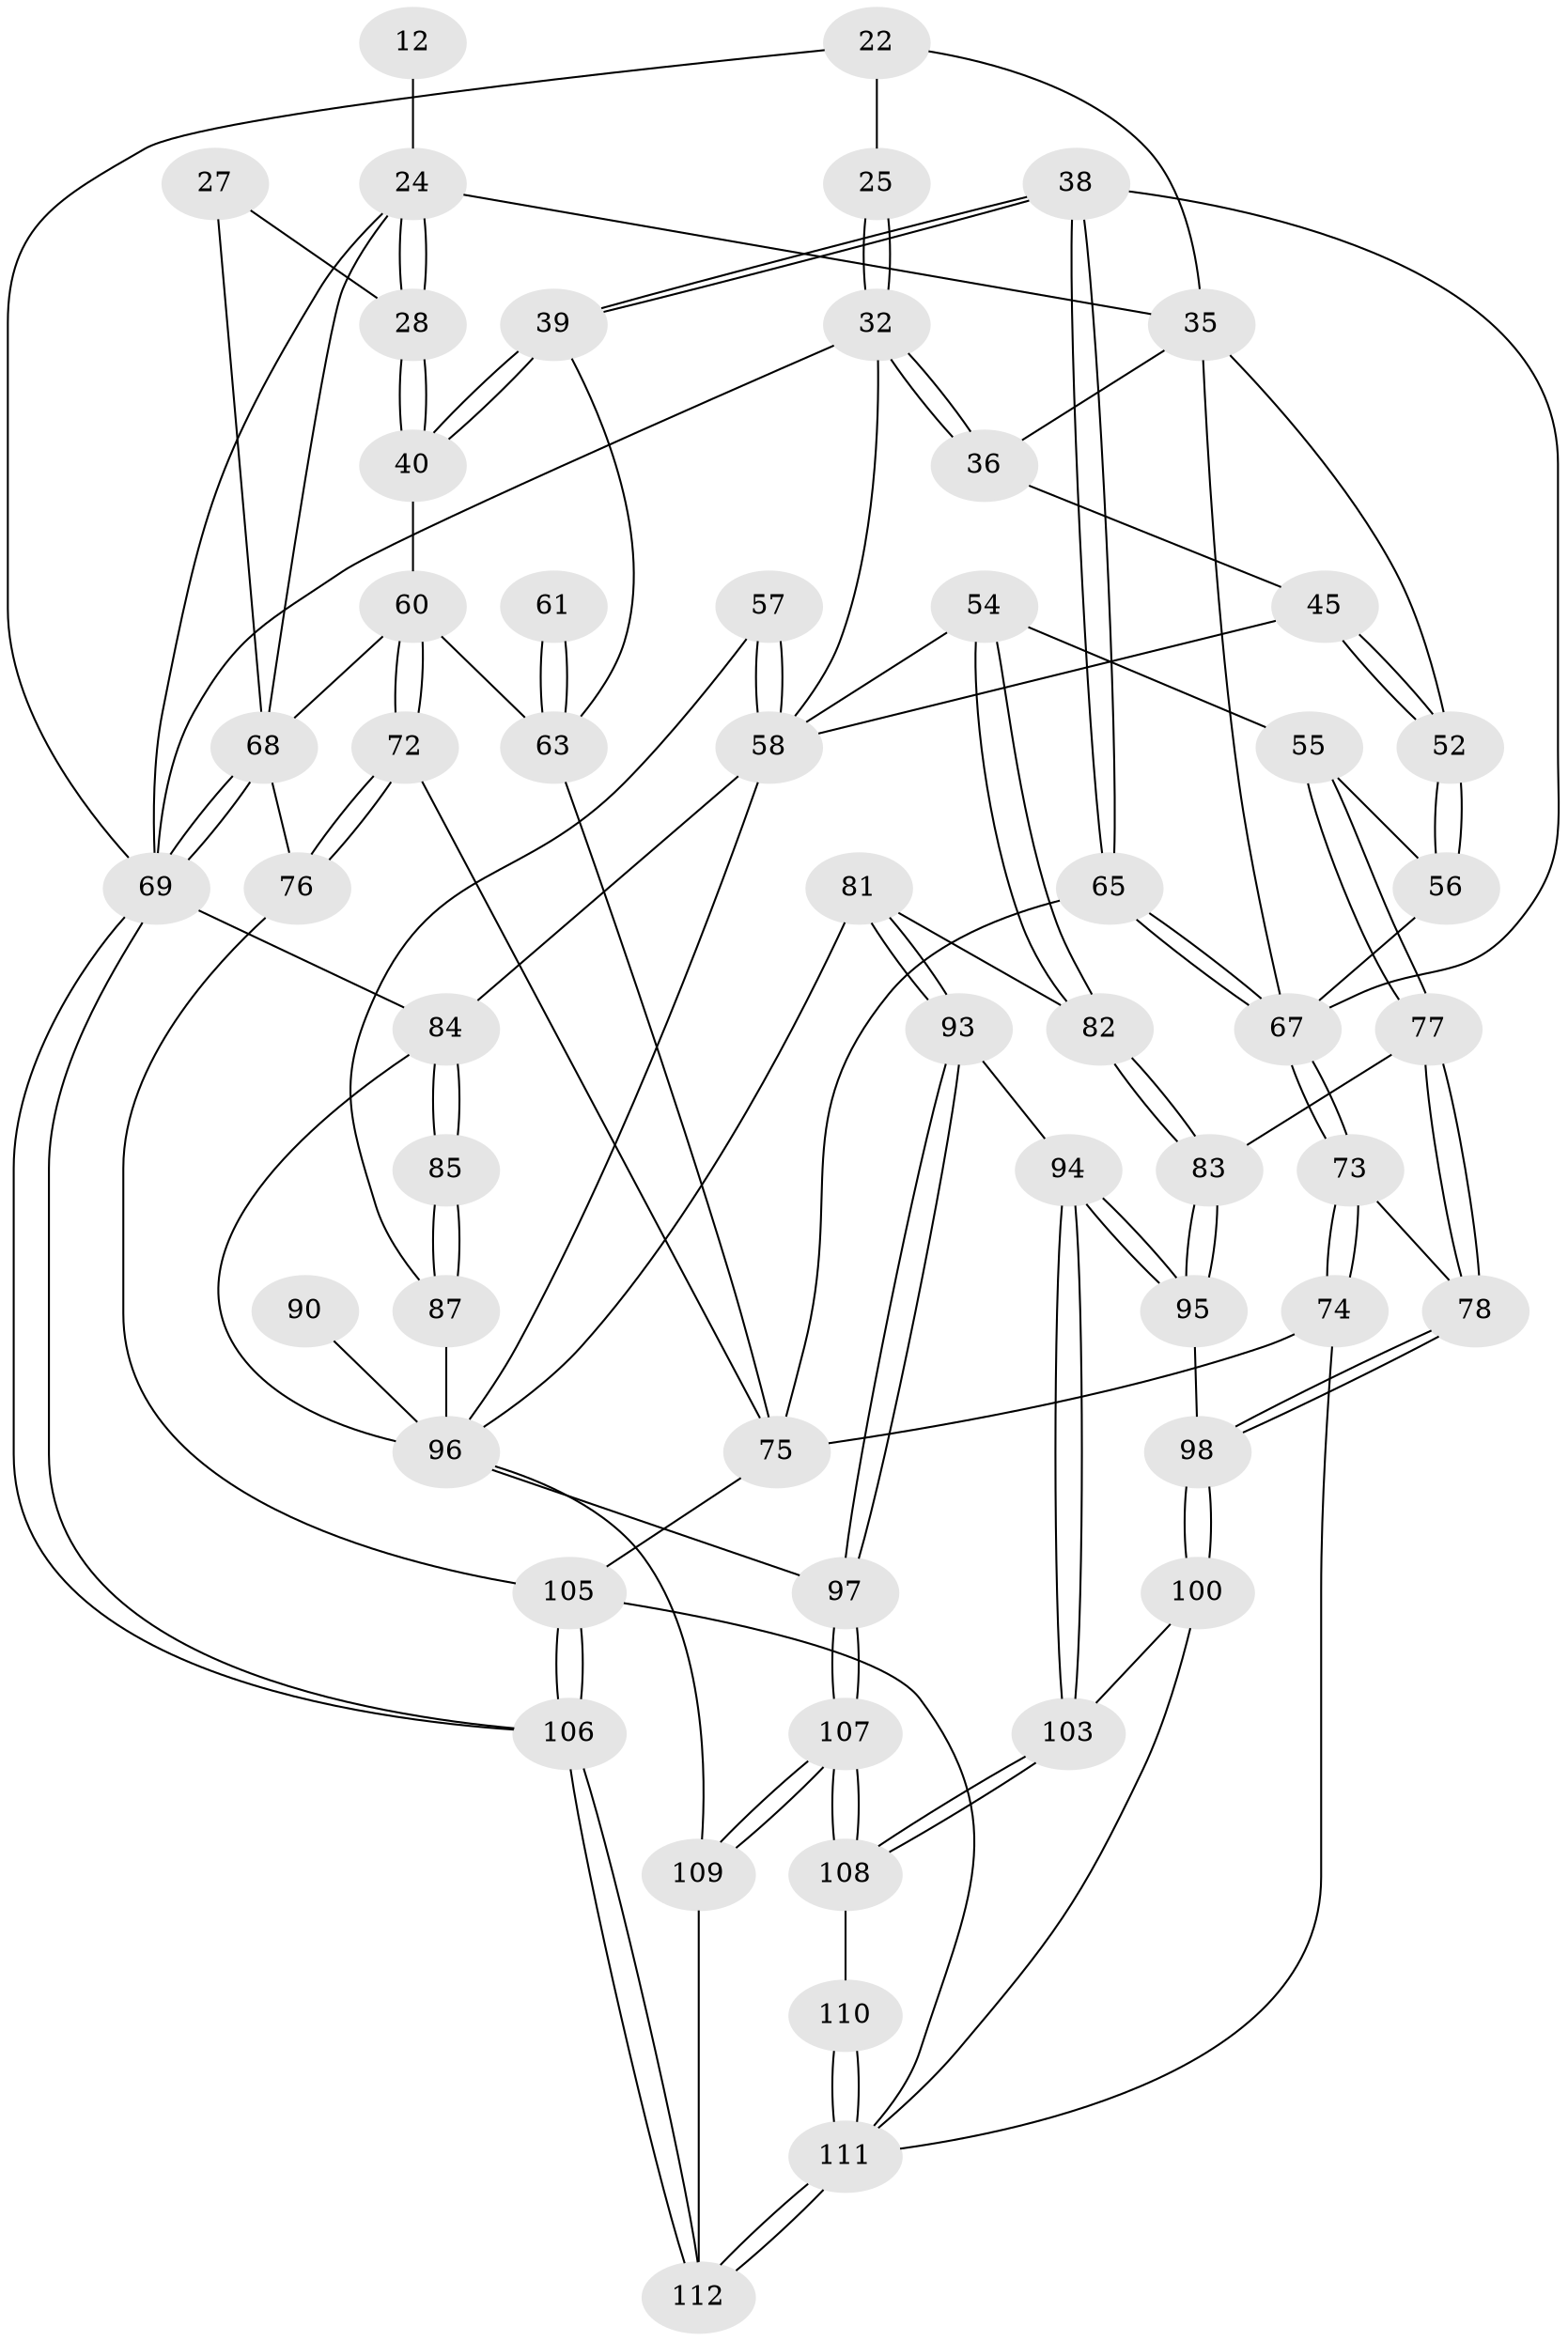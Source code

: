 // original degree distribution, {3: 0.026785714285714284, 5: 0.5267857142857143, 4: 0.22321428571428573, 6: 0.22321428571428573}
// Generated by graph-tools (version 1.1) at 2025/01/03/09/25 05:01:17]
// undirected, 56 vertices, 131 edges
graph export_dot {
graph [start="1"]
  node [color=gray90,style=filled];
  12 [pos="+0.5036557663074104+0.09991164536316223"];
  22 [pos="+0.6762103051880453+0.19068970295584248",super="+16+21"];
  24 [pos="+0.34459117880182666+0.132219494495581",super="+8+23+11"];
  25 [pos="+0.7975594741385182+0.20512867384206354"];
  27 [pos="+0.21323668660194928+0.12223111845816798"];
  28 [pos="+0.3331763231163804+0.15296011612468524"];
  32 [pos="+0.8155309181366134+0.23313966407163847",super="+31+18+19"];
  35 [pos="+0.5292790582879947+0.3056566834666891",super="+34+26+17"];
  36 [pos="+0.8108963204784199+0.23934638500656127"];
  38 [pos="+0.4325936116345216+0.3357704325348183"];
  39 [pos="+0.38868894759480477+0.3161984535354308"];
  40 [pos="+0.3261443814020269+0.21548778204713054"];
  45 [pos="+0.8340500975747042+0.3604572899650709"];
  52 [pos="+0.6946438774022433+0.3765317383337191"];
  54 [pos="+0.8006361760448831+0.5362659447062982"];
  55 [pos="+0.7196324295802399+0.505740955168669"];
  56 [pos="+0.702855913261874+0.49486958147848503"];
  57 [pos="+1+0.41446055263051285"];
  58 [pos="+1+0.4681476604360259",super="+53+43+42"];
  60 [pos="+0.1020256001186819+0.4897555235648756",super="+47"];
  61 [pos="+0.24929323022821487+0.4946530727100017"];
  63 [pos="+0.3006233110653734+0.5081087660285059",super="+49+50+62"];
  65 [pos="+0.4289988978430622+0.4713065094782483"];
  67 [pos="+0.5350945596939389+0.580238869646298",super="+64"];
  68 [pos="+0+0.6105920771429145",super="+48"];
  69 [pos="+0+1",super="+10+15+20"];
  72 [pos="+0.1392454286902371+0.6557317897661998"];
  73 [pos="+0.5150784345987873+0.6790113158673315"];
  74 [pos="+0.3857073376302518+0.7130006361960812"];
  75 [pos="+0.3309683789041561+0.7028470593019771",super="+70+71+66"];
  76 [pos="+0.14299755854431828+0.6980037098554477"];
  77 [pos="+0.6899341872957073+0.6330999951424523"];
  78 [pos="+0.5229792107318464+0.6860386491583504"];
  81 [pos="+0.838309799498924+0.6400508026360429"];
  82 [pos="+0.8236011214641757+0.6260212662580669"];
  83 [pos="+0.7328018167730396+0.6866178979875734"];
  84 [pos="+1+1",super="+14"];
  85 [pos="+1+0.7296272267358925"];
  87 [pos="+0.9487277884900946+0.6681255922037296",super="+86"];
  90 [pos="+0.8623833709193114+0.7002416825238136"];
  93 [pos="+0.7665202782380685+0.8012916890929217"];
  94 [pos="+0.7392228129956445+0.7885501729086855"];
  95 [pos="+0.7272518535591808+0.6954354275747602"];
  96 [pos="+0.8030060987851353+0.8267671741239775",super="+92+89"];
  97 [pos="+0.7948992304732814+0.8244791234946348"];
  98 [pos="+0.5372536261343035+0.7028385658883273"];
  100 [pos="+0.5728334991138158+0.776792688801883"];
  103 [pos="+0.6075537601299178+0.821477945577958"];
  105 [pos="+0.1873894174301689+0.7775660467535902",super="+99"];
  106 [pos="+0+1"];
  107 [pos="+0.6740968491324222+0.9623767109261898"];
  108 [pos="+0.6113447915122011+0.8947359292003622"];
  109 [pos="+0.7942878974481369+1"];
  110 [pos="+0.5612386793761208+0.9218500344048609"];
  111 [pos="+0.37485493677309667+1",super="+104+102+101"];
  112 [pos="+0.3669605169125176+1"];
  12 -- 24 [weight=3];
  22 -- 69 [weight=2];
  22 -- 25;
  22 -- 35 [weight=2];
  24 -- 28;
  24 -- 28;
  24 -- 68;
  24 -- 35 [weight=2];
  24 -- 69;
  25 -- 32 [weight=2];
  25 -- 32;
  27 -- 28;
  27 -- 68;
  28 -- 40;
  28 -- 40;
  32 -- 36;
  32 -- 36;
  32 -- 69 [weight=2];
  32 -- 58;
  35 -- 52;
  35 -- 36;
  35 -- 67;
  36 -- 45;
  38 -- 39;
  38 -- 39;
  38 -- 65;
  38 -- 65;
  38 -- 67;
  39 -- 40;
  39 -- 40;
  39 -- 63;
  40 -- 60;
  45 -- 52;
  45 -- 52;
  45 -- 58;
  52 -- 56;
  52 -- 56;
  54 -- 55;
  54 -- 82;
  54 -- 82;
  54 -- 58;
  55 -- 56;
  55 -- 77;
  55 -- 77;
  56 -- 67;
  57 -- 58 [weight=2];
  57 -- 58;
  57 -- 87;
  58 -- 96;
  58 -- 84;
  60 -- 72;
  60 -- 72;
  60 -- 63 [weight=2];
  60 -- 68 [weight=2];
  61 -- 63 [weight=3];
  61 -- 63;
  63 -- 75 [weight=2];
  65 -- 67;
  65 -- 67;
  65 -- 75;
  67 -- 73;
  67 -- 73;
  68 -- 69 [weight=2];
  68 -- 69;
  68 -- 76;
  69 -- 106;
  69 -- 106;
  69 -- 84 [weight=3];
  72 -- 76;
  72 -- 76;
  72 -- 75;
  73 -- 74;
  73 -- 74;
  73 -- 78;
  74 -- 75;
  74 -- 111;
  75 -- 105;
  76 -- 105;
  77 -- 78;
  77 -- 78;
  77 -- 83;
  78 -- 98;
  78 -- 98;
  81 -- 82;
  81 -- 93;
  81 -- 93;
  81 -- 96;
  82 -- 83;
  82 -- 83;
  83 -- 95;
  83 -- 95;
  84 -- 85;
  84 -- 85;
  84 -- 96;
  85 -- 87 [weight=2];
  85 -- 87;
  87 -- 96;
  90 -- 96 [weight=3];
  93 -- 94;
  93 -- 97;
  93 -- 97;
  94 -- 95;
  94 -- 95;
  94 -- 103;
  94 -- 103;
  95 -- 98;
  96 -- 97;
  96 -- 109;
  97 -- 107;
  97 -- 107;
  98 -- 100;
  98 -- 100;
  100 -- 103;
  100 -- 111;
  103 -- 108;
  103 -- 108;
  105 -- 106;
  105 -- 106;
  105 -- 111;
  106 -- 112;
  106 -- 112;
  107 -- 108;
  107 -- 108;
  107 -- 109;
  107 -- 109;
  108 -- 110;
  109 -- 112;
  110 -- 111 [weight=2];
  110 -- 111;
  111 -- 112;
  111 -- 112;
}
